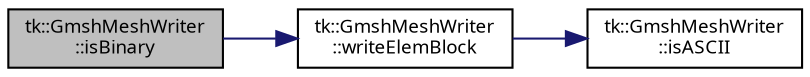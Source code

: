 digraph "tk::GmshMeshWriter::isBinary"
{
 // INTERACTIVE_SVG=YES
  bgcolor="transparent";
  edge [fontname="sans-serif",fontsize="9",labelfontname="sans-serif",labelfontsize="9"];
  node [fontname="sans-serif",fontsize="9",shape=record];
  rankdir="LR";
  Node1 [label="tk::GmshMeshWriter\l::isBinary",height=0.2,width=0.4,color="black", fillcolor="grey75", style="filled", fontcolor="black"];
  Node1 -> Node2 [color="midnightblue",fontsize="9",style="solid",fontname="sans-serif"];
  Node2 [label="tk::GmshMeshWriter\l::writeElemBlock",height=0.2,width=0.4,color="black",URL="$classtk_1_1_gmsh_mesh_writer.html#ac3a4e1b69a97d8e97ed11ed8a0a1f460",tooltip="Write element block: element ids, tags, and connectivity (node list) "];
  Node2 -> Node3 [color="midnightblue",fontsize="9",style="solid",fontname="sans-serif"];
  Node3 [label="tk::GmshMeshWriter\l::isASCII",height=0.2,width=0.4,color="black",URL="$classtk_1_1_gmsh_mesh_writer.html#a0e6dba9de350a53f321cc8967d718d8a",tooltip="Mesh ASCII type query. "];
}
